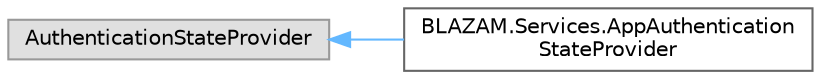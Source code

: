 digraph "Graphical Class Hierarchy"
{
 // LATEX_PDF_SIZE
  bgcolor="transparent";
  edge [fontname=Helvetica,fontsize=10,labelfontname=Helvetica,labelfontsize=10];
  node [fontname=Helvetica,fontsize=10,shape=box,height=0.2,width=0.4];
  rankdir="LR";
  Node0 [id="Node000000",label="AuthenticationStateProvider",height=0.2,width=0.4,color="grey60", fillcolor="#E0E0E0", style="filled",tooltip=" "];
  Node0 -> Node1 [id="edge9_Node000000_Node000001",dir="back",color="steelblue1",style="solid",tooltip=" "];
  Node1 [id="Node000001",label="BLAZAM.Services.AppAuthentication\lStateProvider",height=0.2,width=0.4,color="grey40", fillcolor="white", style="filled",URL="$class_b_l_a_z_a_m_1_1_services_1_1_app_authentication_state_provider.html",tooltip="Handles login/impersonate/logout of the browser HTTPContext Identity. This identity is stored it the ..."];
}
